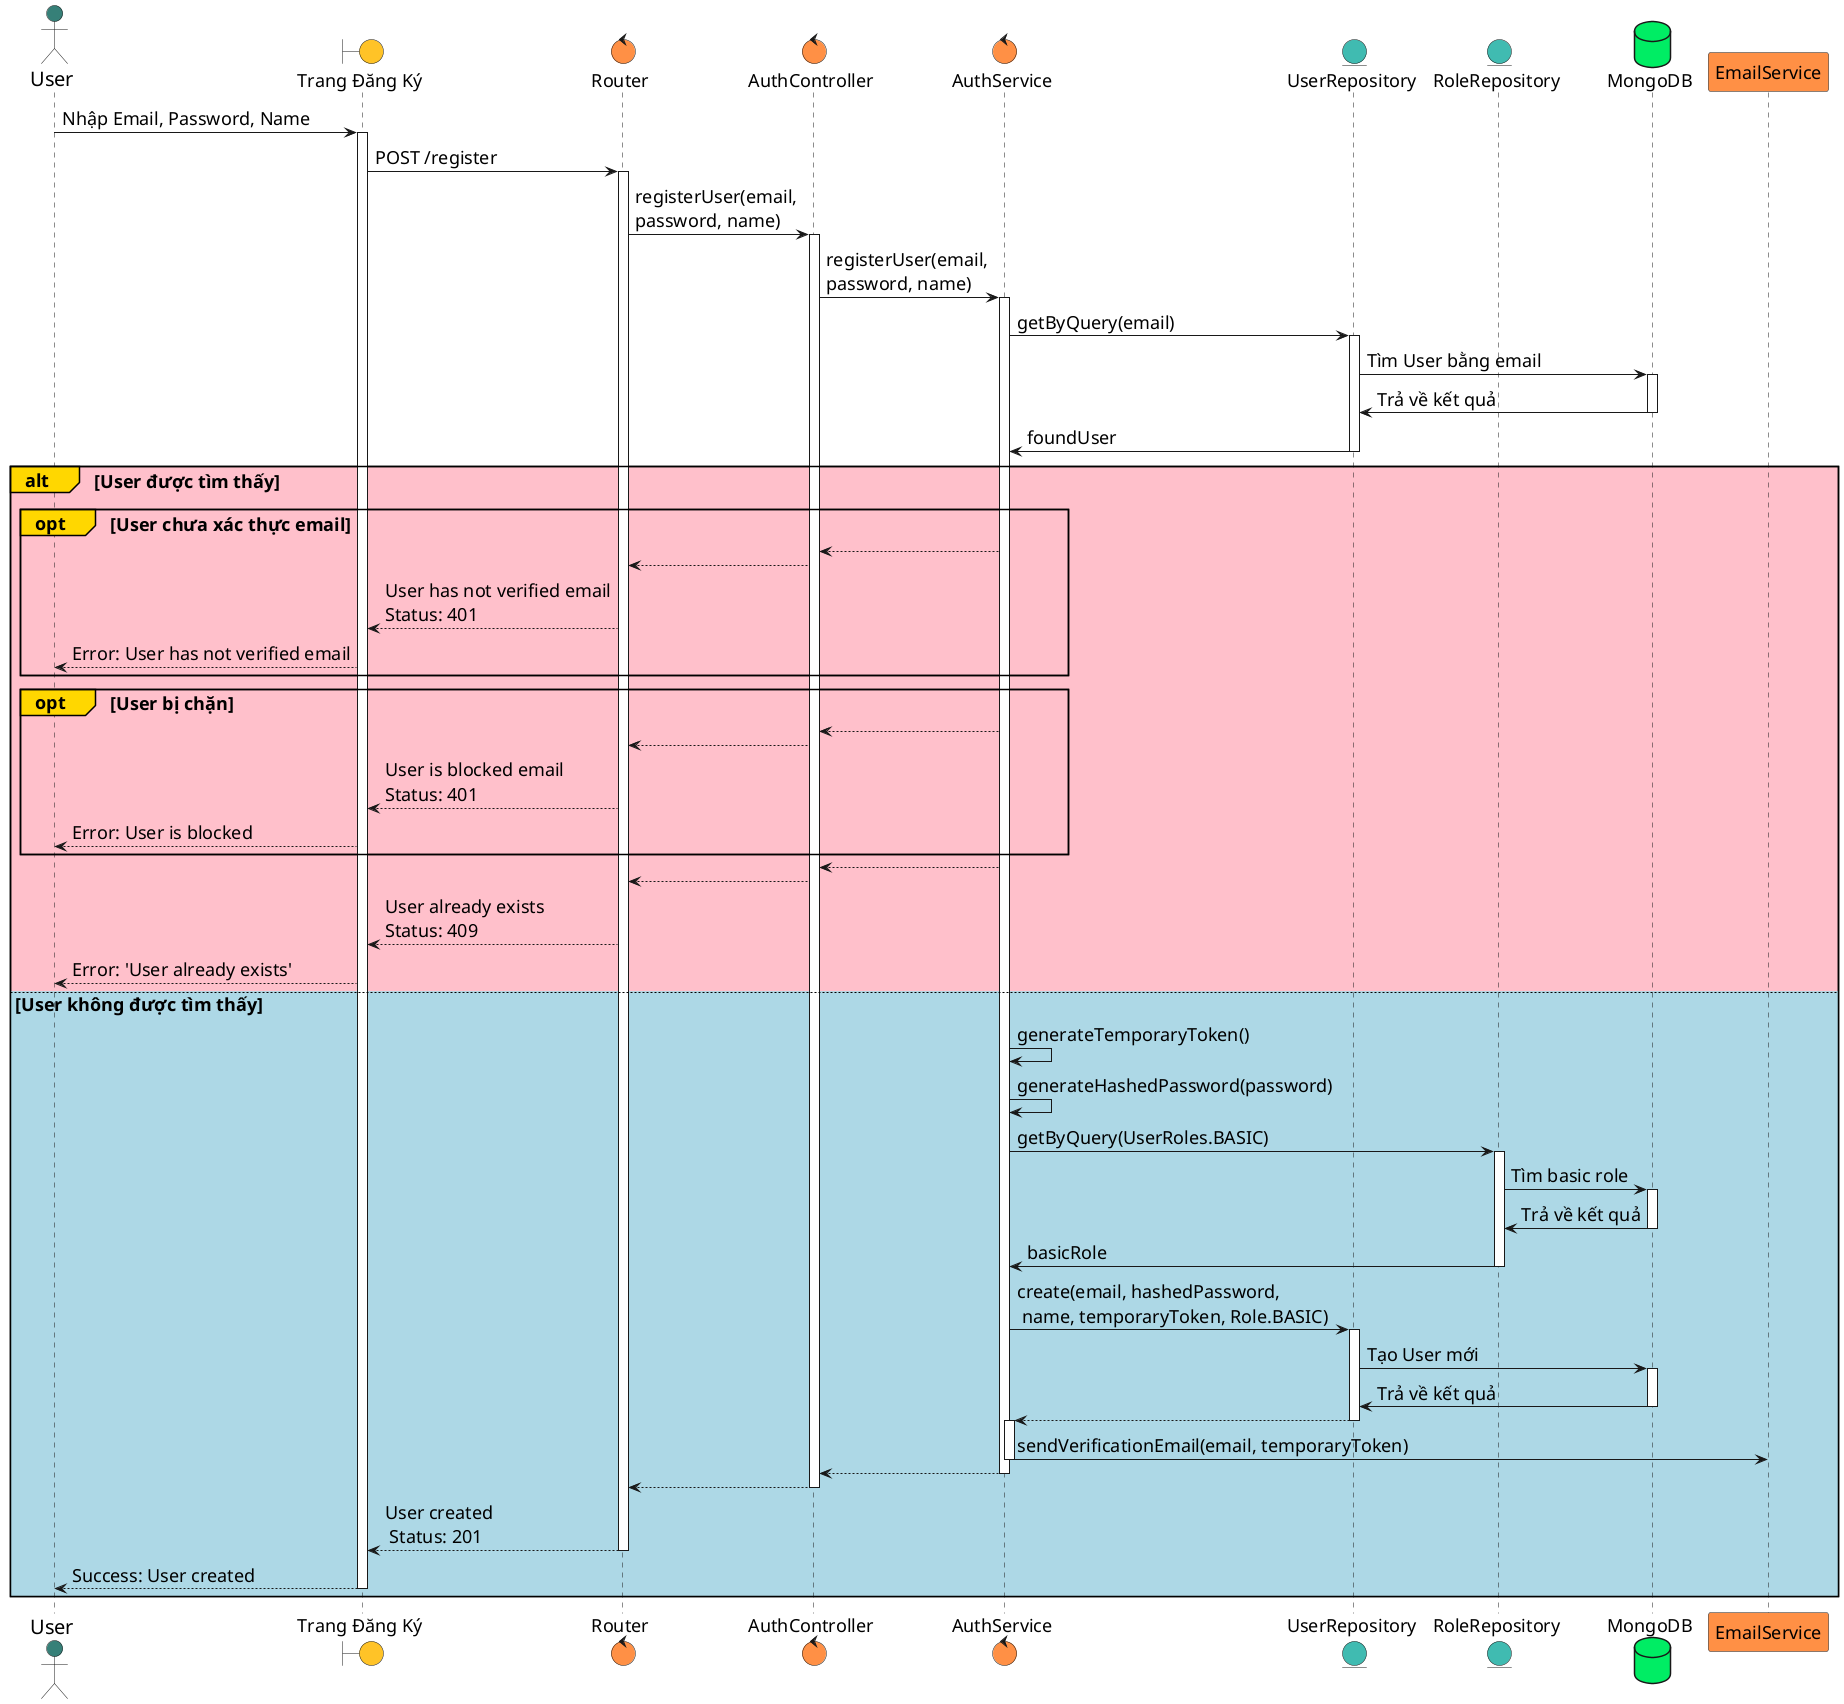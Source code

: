 @startuml
skinparam defaultFontSize 18
skinparam actorFontSize 20
skinparam componentFontSize 18
skinparam sequenceFontSize 16
skinparam noteFontSize 14

actor User as User #368078
boundary "Trang Đăng Ký" as FE #ffc327
control Router as Router #ff9045
control "AuthController" as Controller #ff9045
control "AuthService" as Service #ff9045
entity UserRepository as UserRepo #40bbb1
entity RoleRepository as RoleRepo #40bbb1
database MongoDB as DB #00ED64
participant EmailService as EmailService #ff9045

User -> FE: Nhập Email, Password, Name
activate FE

FE -> Router: POST /register
activate Router

Router -> Controller: registerUser(email,\npassword, name)
activate Controller

Controller -> Service: registerUser(email,\npassword, name)
activate Service

Service -> UserRepo: getByQuery(email)
activate UserRepo

UserRepo -> DB: Tìm User bằng email
activate DB

DB -> UserRepo: Trả về kết quả
deactivate DB

UserRepo -> Service: foundUser
deactivate UserRepo

alt#Gold #Pink User được tìm thấy 
    opt#Gold  User chưa xác thực email
        Service --> Controller
        Controller --> Router
        Router --> FE: User has not verified email\nStatus: 401
        FE --> User: Error: User has not verified email
    end
    opt#Gold User bị chặn
        Service --> Controller
        Controller --> Router
        Router --> FE: User is blocked email\nStatus: 401
        FE --> User: Error: User is blocked
    end
    Service --> Controller
    Controller --> Router
    Router --> FE: User already exists\nStatus: 409
    FE --> User: Error: 'User already exists'
else #LightBlue  User không được tìm thấy
    Service -> Service: generateTemporaryToken()
    Service -> Service: generateHashedPassword(password)

    Service -> RoleRepo: getByQuery(UserRoles.BASIC)
    activate RoleRepo

    RoleRepo -> DB: Tìm basic role
    activate DB

    DB -> RoleRepo: Trả về kết quả 
    deactivate DB

    RoleRepo -> Service: basicRole
    deactivate RoleRepo

    Service -> UserRepo: create(email, hashedPassword, \n name, temporaryToken, Role.BASIC)
    activate UserRepo

    UserRepo -> DB: Tạo User mới
    activate DB

    DB -> UserRepo: Trả về kết quả
    deactivate DB

    UserRepo --> Service
    deactivate UserRepo

    activate Service
    Service -> EmailService: sendVerificationEmail(email, temporaryToken)

    deactivate Service

    Controller <-- Service
    deactivate Service

    Controller --> Router
    deactivate Controller

    Router --> FE: User created\n Status: 201
    deactivate Router

    FE --> User: Success: User created
    deactivate FE
end



@enduml
